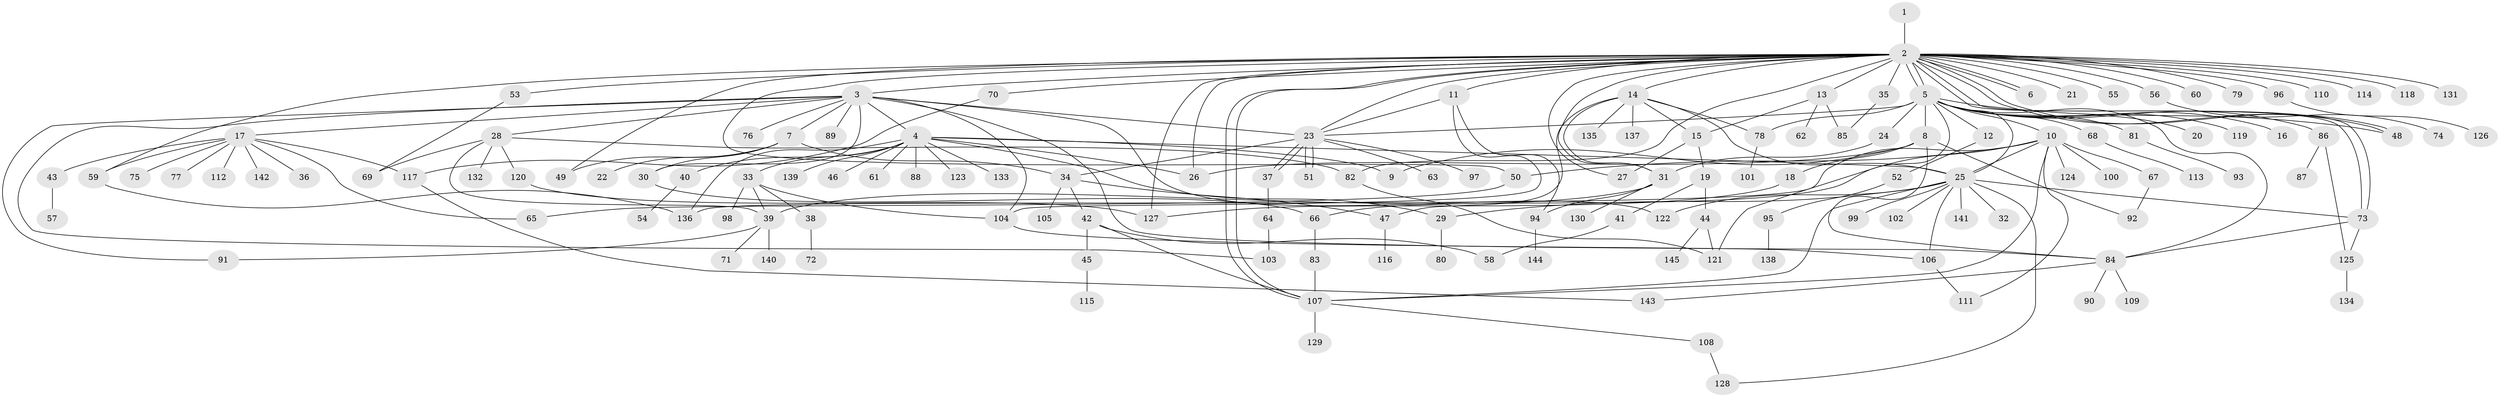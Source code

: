 // coarse degree distribution, {1: 0.49122807017543857, 35: 0.008771929824561403, 14: 0.008771929824561403, 13: 0.02631578947368421, 19: 0.008771929824561403, 2: 0.23684210526315788, 4: 0.043859649122807015, 6: 0.03508771929824561, 9: 0.017543859649122806, 5: 0.017543859649122806, 3: 0.07017543859649122, 10: 0.008771929824561403, 7: 0.02631578947368421}
// Generated by graph-tools (version 1.1) at 2025/51/02/27/25 19:51:57]
// undirected, 145 vertices, 208 edges
graph export_dot {
graph [start="1"]
  node [color=gray90,style=filled];
  1;
  2;
  3;
  4;
  5;
  6;
  7;
  8;
  9;
  10;
  11;
  12;
  13;
  14;
  15;
  16;
  17;
  18;
  19;
  20;
  21;
  22;
  23;
  24;
  25;
  26;
  27;
  28;
  29;
  30;
  31;
  32;
  33;
  34;
  35;
  36;
  37;
  38;
  39;
  40;
  41;
  42;
  43;
  44;
  45;
  46;
  47;
  48;
  49;
  50;
  51;
  52;
  53;
  54;
  55;
  56;
  57;
  58;
  59;
  60;
  61;
  62;
  63;
  64;
  65;
  66;
  67;
  68;
  69;
  70;
  71;
  72;
  73;
  74;
  75;
  76;
  77;
  78;
  79;
  80;
  81;
  82;
  83;
  84;
  85;
  86;
  87;
  88;
  89;
  90;
  91;
  92;
  93;
  94;
  95;
  96;
  97;
  98;
  99;
  100;
  101;
  102;
  103;
  104;
  105;
  106;
  107;
  108;
  109;
  110;
  111;
  112;
  113;
  114;
  115;
  116;
  117;
  118;
  119;
  120;
  121;
  122;
  123;
  124;
  125;
  126;
  127;
  128;
  129;
  130;
  131;
  132;
  133;
  134;
  135;
  136;
  137;
  138;
  139;
  140;
  141;
  142;
  143;
  144;
  145;
  1 -- 2;
  2 -- 3;
  2 -- 5;
  2 -- 5;
  2 -- 6;
  2 -- 6;
  2 -- 11;
  2 -- 13;
  2 -- 14;
  2 -- 21;
  2 -- 23;
  2 -- 26;
  2 -- 27;
  2 -- 31;
  2 -- 35;
  2 -- 48;
  2 -- 48;
  2 -- 49;
  2 -- 50;
  2 -- 53;
  2 -- 55;
  2 -- 56;
  2 -- 59;
  2 -- 60;
  2 -- 70;
  2 -- 73;
  2 -- 73;
  2 -- 79;
  2 -- 82;
  2 -- 96;
  2 -- 107;
  2 -- 107;
  2 -- 110;
  2 -- 114;
  2 -- 118;
  2 -- 127;
  2 -- 131;
  3 -- 4;
  3 -- 7;
  3 -- 17;
  3 -- 23;
  3 -- 28;
  3 -- 30;
  3 -- 76;
  3 -- 84;
  3 -- 89;
  3 -- 91;
  3 -- 103;
  3 -- 104;
  3 -- 122;
  4 -- 9;
  4 -- 25;
  4 -- 26;
  4 -- 29;
  4 -- 33;
  4 -- 40;
  4 -- 46;
  4 -- 61;
  4 -- 88;
  4 -- 123;
  4 -- 133;
  4 -- 136;
  4 -- 139;
  5 -- 8;
  5 -- 10;
  5 -- 12;
  5 -- 16;
  5 -- 20;
  5 -- 23;
  5 -- 24;
  5 -- 25;
  5 -- 48;
  5 -- 68;
  5 -- 78;
  5 -- 81;
  5 -- 84;
  5 -- 86;
  5 -- 119;
  5 -- 121;
  7 -- 22;
  7 -- 30;
  7 -- 34;
  7 -- 49;
  8 -- 9;
  8 -- 18;
  8 -- 26;
  8 -- 84;
  8 -- 92;
  10 -- 25;
  10 -- 50;
  10 -- 66;
  10 -- 67;
  10 -- 100;
  10 -- 107;
  10 -- 111;
  10 -- 124;
  10 -- 136;
  11 -- 23;
  11 -- 94;
  11 -- 104;
  12 -- 52;
  13 -- 15;
  13 -- 62;
  13 -- 85;
  14 -- 15;
  14 -- 25;
  14 -- 31;
  14 -- 47;
  14 -- 78;
  14 -- 135;
  14 -- 137;
  15 -- 19;
  15 -- 27;
  17 -- 36;
  17 -- 43;
  17 -- 59;
  17 -- 65;
  17 -- 75;
  17 -- 77;
  17 -- 112;
  17 -- 117;
  17 -- 142;
  18 -- 127;
  19 -- 41;
  19 -- 44;
  23 -- 34;
  23 -- 37;
  23 -- 37;
  23 -- 51;
  23 -- 51;
  23 -- 63;
  23 -- 97;
  24 -- 31;
  25 -- 29;
  25 -- 32;
  25 -- 73;
  25 -- 99;
  25 -- 102;
  25 -- 106;
  25 -- 107;
  25 -- 122;
  25 -- 128;
  25 -- 141;
  28 -- 39;
  28 -- 69;
  28 -- 82;
  28 -- 120;
  28 -- 132;
  29 -- 80;
  30 -- 66;
  31 -- 39;
  31 -- 94;
  31 -- 130;
  33 -- 38;
  33 -- 39;
  33 -- 98;
  33 -- 104;
  34 -- 42;
  34 -- 47;
  34 -- 105;
  35 -- 85;
  37 -- 64;
  38 -- 72;
  39 -- 71;
  39 -- 91;
  39 -- 140;
  40 -- 54;
  41 -- 58;
  42 -- 45;
  42 -- 58;
  42 -- 107;
  43 -- 57;
  44 -- 121;
  44 -- 145;
  45 -- 115;
  47 -- 116;
  50 -- 65;
  52 -- 95;
  53 -- 69;
  56 -- 74;
  59 -- 136;
  64 -- 103;
  66 -- 83;
  67 -- 92;
  68 -- 113;
  70 -- 117;
  73 -- 84;
  73 -- 125;
  78 -- 101;
  81 -- 93;
  82 -- 121;
  83 -- 107;
  84 -- 90;
  84 -- 109;
  84 -- 143;
  86 -- 87;
  86 -- 125;
  94 -- 144;
  95 -- 138;
  96 -- 126;
  104 -- 106;
  106 -- 111;
  107 -- 108;
  107 -- 129;
  108 -- 128;
  117 -- 143;
  120 -- 127;
  125 -- 134;
}
